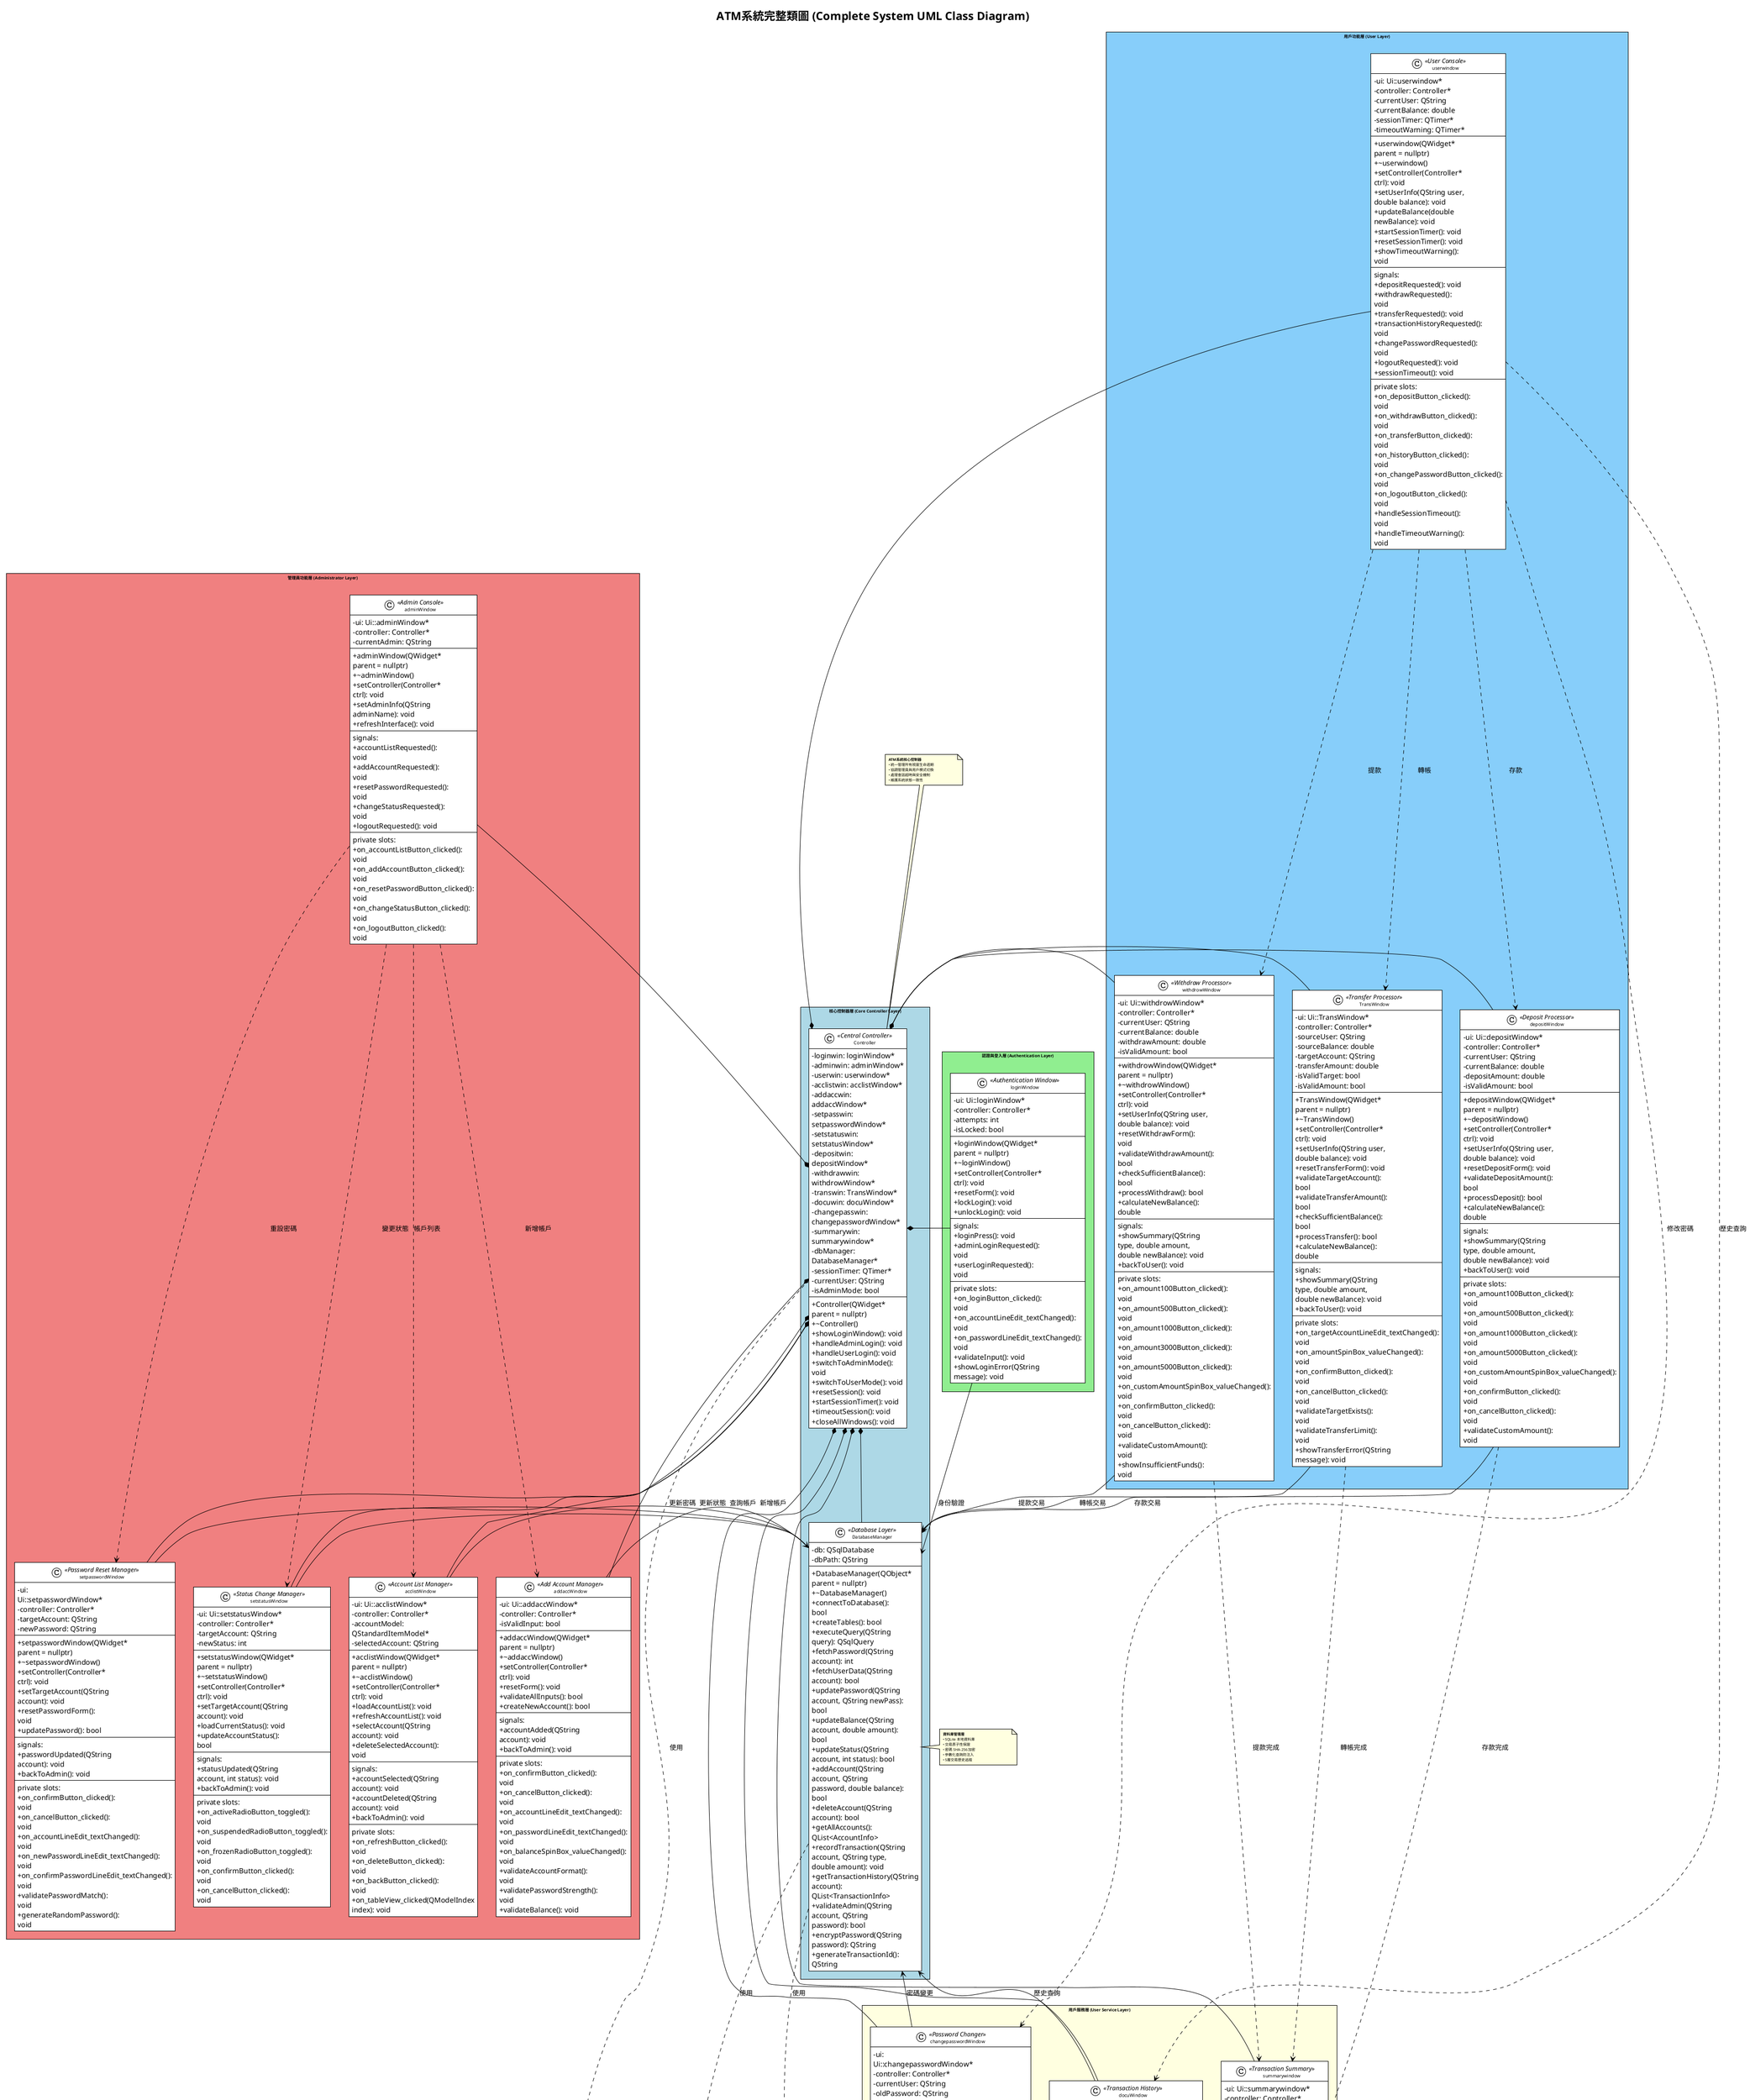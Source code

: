 @startuml ATM Complete System UML Class Diagram
!theme plain

' PowerPoint 長方形佈局優化設定
skinparam backgroundColor White
skinparam classBackgroundColor White
skinparam classBorderColor Black
skinparam classBorderThickness 1
skinparam classAttributeIconSize 0
skinparam classFontSize 9
skinparam classFontName Arial
skinparam packageFontSize 8
skinparam packageBackgroundColor LightGray
skinparam packageBorderColor Black
skinparam packageBorderThickness 1
skinparam noteFontSize 7
skinparam noteBackgroundColor LightYellow
skinparam noteBorderColor Black
skinparam arrowColor Black
skinparam arrowThickness 1
skinparam shadowing false
skinparam roundcorner 0
skinparam packageStyle rectangle
skinparam minClassWidth 130
skinparam maxMessageSize 100
skinparam wrapWidth 180

title ATM系統完整類圖 (Complete System UML Class Diagram)

' ===== 核心控制器層 =====
package "核心控制器層 (Core Controller Layer)" #LightBlue {
    class Controller <<Central Controller>> {
        - loginwin: loginWindow*
        - adminwin: adminWindow*
        - userwin: userwindow*
        - acclistwin: acclistWindow*
        - addaccwin: addaccWindow*
        - setpasswin: setpasswordWindow*
        - setstatuswin: setstatusWindow*
        - depositwin: depositWindow*
        - withdrawwin: withdrowWindow*
        - transwin: TransWindow*
        - docuwin: docuWindow*
        - changepasswin: changepasswordWindow*
        - summarywin: summarywindow*
        - dbManager: DatabaseManager*
        - sessionTimer: QTimer*
        - currentUser: QString
        - isAdminMode: bool
        --
        + Controller(QWidget* parent = nullptr)
        + ~Controller()
        + showLoginWindow(): void
        + handleAdminLogin(): void
        + handleUserLogin(): void
        + switchToAdminMode(): void
        + switchToUserMode(): void
        + resetSession(): void
        + startSessionTimer(): void
        + timeoutSession(): void
        + closeAllWindows(): void
    }

    class DatabaseManager <<Database Layer>> {
        - db: QSqlDatabase
        - dbPath: QString
        --
        + DatabaseManager(QObject* parent = nullptr)
        + ~DatabaseManager()
        + connectToDatabase(): bool
        + createTables(): bool
        + executeQuery(QString query): QSqlQuery
        + fetchPassword(QString account): int
        + fetchUserData(QString account): bool
        + updatePassword(QString account, QString newPass): bool
        + updateBalance(QString account, double amount): bool
        + updateStatus(QString account, int status): bool
        + addAccount(QString account, QString password, double balance): bool
        + deleteAccount(QString account): bool
        + getAllAccounts(): QList<AccountInfo>
        + recordTransaction(QString account, QString type, double amount): void
        + getTransactionHistory(QString account): QList<TransactionInfo>
        + validateAdmin(QString account, QString password): bool
        + encryptPassword(QString password): QString
        + generateTransactionId(): QString
    }
}

' ===== 認證與登入層 =====
package "認證與登入層 (Authentication Layer)" #LightGreen {
    class loginWindow <<Authentication Window>> {
        - ui: Ui::loginWindow*
        - controller: Controller*
        - attempts: int
        - isLocked: bool
        --
        + loginWindow(QWidget* parent = nullptr)
        + ~loginWindow()
        + setController(Controller* ctrl): void
        + resetForm(): void
        + lockLogin(): void
        + unlockLogin(): void
        --
        signals:
        + loginPress(): void
        + adminLoginRequested(): void
        + userLoginRequested(): void
        --
        private slots:
        + on_loginButton_clicked(): void
        + on_accountLineEdit_textChanged(): void
        + on_passwordLineEdit_textChanged(): void
        + validateInput(): void
        + showLoginError(QString message): void
    }
}

' ===== 管理員功能層 =====
package "管理員功能層 (Administrator Layer)" #LightCoral {
    class adminWindow <<Admin Console>> {
        - ui: Ui::adminWindow*
        - controller: Controller*
        - currentAdmin: QString
        --
        + adminWindow(QWidget* parent = nullptr)
        + ~adminWindow()
        + setController(Controller* ctrl): void
        + setAdminInfo(QString adminName): void
        + refreshInterface(): void
        --
        signals:
        + accountListRequested(): void
        + addAccountRequested(): void
        + resetPasswordRequested(): void
        + changeStatusRequested(): void
        + logoutRequested(): void
        --
        private slots:
        + on_accountListButton_clicked(): void
        + on_addAccountButton_clicked(): void
        + on_resetPasswordButton_clicked(): void
        + on_changeStatusButton_clicked(): void
        + on_logoutButton_clicked(): void
    }

    class acclistWindow <<Account List Manager>> {
        - ui: Ui::acclistWindow*
        - controller: Controller*
        - accountModel: QStandardItemModel*
        - selectedAccount: QString
        --
        + acclistWindow(QWidget* parent = nullptr)
        + ~acclistWindow()
        + setController(Controller* ctrl): void
        + loadAccountList(): void
        + refreshAccountList(): void
        + selectAccount(QString account): void
        + deleteSelectedAccount(): void
        --
        signals:
        + accountSelected(QString account): void
        + accountDeleted(QString account): void
        + backToAdmin(): void
        --
        private slots:
        + on_refreshButton_clicked(): void
        + on_deleteButton_clicked(): void
        + on_backButton_clicked(): void
        + on_tableView_clicked(QModelIndex index): void
    }

    class addaccWindow <<Add Account Manager>> {
        - ui: Ui::addaccWindow*
        - controller: Controller*
        - isValidInput: bool
        --
        + addaccWindow(QWidget* parent = nullptr)
        + ~addaccWindow()
        + setController(Controller* ctrl): void
        + resetForm(): void
        + validateAllInputs(): bool
        + createNewAccount(): bool
        --
        signals:
        + accountAdded(QString account): void
        + backToAdmin(): void
        --
        private slots:
        + on_confirmButton_clicked(): void
        + on_cancelButton_clicked(): void
        + on_accountLineEdit_textChanged(): void
        + on_passwordLineEdit_textChanged(): void
        + on_balanceSpinBox_valueChanged(): void
        + validateAccountFormat(): void
        + validatePasswordStrength(): void
        + validateBalance(): void
    }

    class setpasswordWindow <<Password Reset Manager>> {
        - ui: Ui::setpasswordWindow*
        - controller: Controller*
        - targetAccount: QString
        - newPassword: QString
        --
        + setpasswordWindow(QWidget* parent = nullptr)
        + ~setpasswordWindow()
        + setController(Controller* ctrl): void
        + setTargetAccount(QString account): void
        + resetPasswordForm(): void
        + updatePassword(): bool
        --
        signals:
        + passwordUpdated(QString account): void
        + backToAdmin(): void
        --
        private slots:
        + on_confirmButton_clicked(): void
        + on_cancelButton_clicked(): void
        + on_accountLineEdit_textChanged(): void
        + on_newPasswordLineEdit_textChanged(): void
        + on_confirmPasswordLineEdit_textChanged(): void
        + validatePasswordMatch(): void
        + generateRandomPassword(): void
    }

    class setstatusWindow <<Status Change Manager>> {
        - ui: Ui::setstatusWindow*
        - controller: Controller*
        - targetAccount: QString
        - newStatus: int
        --
        + setstatusWindow(QWidget* parent = nullptr)
        + ~setstatusWindow()
        + setController(Controller* ctrl): void
        + setTargetAccount(QString account): void
        + loadCurrentStatus(): void
        + updateAccountStatus(): bool
        --
        signals:
        + statusUpdated(QString account, int status): void
        + backToAdmin(): void
        --
        private slots:
        + on_activeRadioButton_toggled(): void
        + on_suspendedRadioButton_toggled(): void
        + on_frozenRadioButton_toggled(): void
        + on_confirmButton_clicked(): void
        + on_cancelButton_clicked(): void
    }
}

' ===== 用戶功能層 =====
package "用戶功能層 (User Layer)" #LightSkyBlue {
    class userwindow <<User Console>> {
        - ui: Ui::userwindow*
        - controller: Controller*
        - currentUser: QString
        - currentBalance: double
        - sessionTimer: QTimer*
        - timeoutWarning: QTimer*
        --
        + userwindow(QWidget* parent = nullptr)
        + ~userwindow()
        + setController(Controller* ctrl): void
        + setUserInfo(QString user, double balance): void
        + updateBalance(double newBalance): void
        + startSessionTimer(): void
        + resetSessionTimer(): void
        + showTimeoutWarning(): void
        --
        signals:
        + depositRequested(): void
        + withdrawRequested(): void
        + transferRequested(): void
        + transactionHistoryRequested(): void
        + changePasswordRequested(): void
        + logoutRequested(): void
        + sessionTimeout(): void
        --
        private slots:
        + on_depositButton_clicked(): void
        + on_withdrawButton_clicked(): void
        + on_transferButton_clicked(): void
        + on_historyButton_clicked(): void
        + on_changePasswordButton_clicked(): void
        + on_logoutButton_clicked(): void
        + handleSessionTimeout(): void
        + handleTimeoutWarning(): void
    }

    class depositWindow <<Deposit Processor>> {
        - ui: Ui::depositWindow*
        - controller: Controller*
        - currentUser: QString
        - currentBalance: double
        - depositAmount: double
        - isValidAmount: bool
        --
        + depositWindow(QWidget* parent = nullptr)
        + ~depositWindow()
        + setController(Controller* ctrl): void
        + setUserInfo(QString user, double balance): void
        + resetDepositForm(): void
        + validateDepositAmount(): bool
        + processDeposit(): bool
        + calculateNewBalance(): double
        --
        signals:
        + showSummary(QString type, double amount, double newBalance): void
        + backToUser(): void
        --
        private slots:
        + on_amount100Button_clicked(): void
        + on_amount500Button_clicked(): void
        + on_amount1000Button_clicked(): void
        + on_amount5000Button_clicked(): void
        + on_customAmountSpinBox_valueChanged(): void
        + on_confirmButton_clicked(): void
        + on_cancelButton_clicked(): void
        + validateCustomAmount(): void
    }

    class withdrowWindow <<Withdraw Processor>> {
        - ui: Ui::withdrowWindow*
        - controller: Controller*
        - currentUser: QString
        - currentBalance: double
        - withdrawAmount: double
        - isValidAmount: bool
        --
        + withdrowWindow(QWidget* parent = nullptr)
        + ~withdrowWindow()
        + setController(Controller* ctrl): void
        + setUserInfo(QString user, double balance): void
        + resetWithdrawForm(): void
        + validateWithdrawAmount(): bool
        + checkSufficientBalance(): bool
        + processWithdraw(): bool
        + calculateNewBalance(): double
        --
        signals:
        + showSummary(QString type, double amount, double newBalance): void
        + backToUser(): void
        --
        private slots:
        + on_amount100Button_clicked(): void
        + on_amount500Button_clicked(): void
        + on_amount1000Button_clicked(): void
        + on_amount3000Button_clicked(): void
        + on_amount5000Button_clicked(): void
        + on_customAmountSpinBox_valueChanged(): void
        + on_confirmButton_clicked(): void
        + on_cancelButton_clicked(): void
        + validateCustomAmount(): void
        + showInsufficientFunds(): void
    }

    class TransWindow <<Transfer Processor>> {
        - ui: Ui::TransWindow*
        - controller: Controller*
        - sourceUser: QString
        - sourceBalance: double
        - targetAccount: QString
        - transferAmount: double
        - isValidTarget: bool
        - isValidAmount: bool
        --
        + TransWindow(QWidget* parent = nullptr)
        + ~TransWindow()
        + setController(Controller* ctrl): void
        + setUserInfo(QString user, double balance): void
        + resetTransferForm(): void
        + validateTargetAccount(): bool
        + validateTransferAmount(): bool
        + checkSufficientBalance(): bool
        + processTransfer(): bool
        + calculateNewBalance(): double
        --
        signals:
        + showSummary(QString type, double amount, double newBalance): void
        + backToUser(): void
        --
        private slots:
        + on_targetAccountLineEdit_textChanged(): void
        + on_amountSpinBox_valueChanged(): void
        + on_confirmButton_clicked(): void
        + on_cancelButton_clicked(): void
        + validateTargetExists(): void
        + validateTransferLimit(): void
        + showTransferError(QString message): void
    }
}

' ===== 用戶服務層 =====
package "用戶服務層 (User Service Layer)" #LightYellow {
    class changepasswordWindow <<Password Changer>> {
        - ui: Ui::changepasswordWindow*
        - controller: Controller*
        - currentUser: QString
        - oldPassword: QString
        - newPassword: QString
        - confirmPassword: QString
        - isValidOld: bool
        - isValidNew: bool
        - isPasswordMatch: bool
        --
        + changepasswordWindow(QWidget* parent = nullptr)
        + ~changepasswordWindow()
        + setController(Controller* ctrl): void
        + setUserInfo(QString user): void
        + resetPasswordForm(): void
        + validateOldPassword(): bool
        + validateNewPassword(): bool
        + validatePasswordMatch(): bool
        + updatePassword(): bool
        --
        signals:
        + passwordChanged(): void
        + backToUser(): void
        --
        private slots:
        + on_oldPasswordLineEdit_textChanged(): void
        + on_newPasswordLineEdit_textChanged(): void
        + on_confirmPasswordLineEdit_textChanged(): void
        + on_confirmButton_clicked(): void
        + on_cancelButton_clicked(): void
        + checkPasswordStrength(): void
        + showPasswordMismatch(): void
    }

    class docuWindow <<Transaction History>> {
        - ui: Ui::docuWindow*
        - controller: Controller*
        - currentUser: QString
        - transactionModel: QStandardItemModel*
        - historyList: QList<TransactionInfo>
        --
        + docuWindow(QWidget* parent = nullptr)
        + ~docuWindow()
        + setController(Controller* ctrl): void
        + setUserInfo(QString user): void
        + loadTransactionHistory(): void
        + refreshHistory(): void
        + formatTransactionDisplay(): void
        + exportToFile(): void
        --
        signals:
        + backToUser(): void
        --
        private slots:
        + on_refreshButton_clicked(): void
        + on_exportButton_clicked(): void
        + on_backButton_clicked(): void
        + on_tableView_doubleClicked(QModelIndex index): void
        + showTransactionDetails(TransactionInfo transaction): void
    }

    class summarywindow <<Transaction Summary>> {
        - ui: Ui::summarywindow*
        - controller: Controller*
        - transactionType: QString
        - transactionAmount: double
        - newBalance: double
        - transactionId: QString
        - transactionTime: QDateTime
        --
        + summarywindow(QWidget* parent = nullptr)
        + ~summarywindow()
        + setController(Controller* ctrl): void
        + setTransactionInfo(QString type, double amount, double balance): void
        + displaySummary(): void
        + printReceipt(): void
        + generateTransactionId(): QString
        --
        signals:
        + continueTransaction(): void
        + finishTransaction(): void
        + backToUser(): void
        --
        private slots:
        + on_continueButton_clicked(): void
        + on_finishButton_clicked(): void
        + on_printButton_clicked(): void
        + on_backButton_clicked(): void
        + showTransactionComplete(): void
    }
}

' ===== 資料模型層 =====
package "資料模型層 (Data Model Layer)" #LightPink {
    class AccountInfo <<Data Model>> {
        + account: QString
        + balance: double
        + status: int
        + createDate: QDateTime
        + lastLogin: QDateTime
        --
        + AccountInfo()
        + AccountInfo(QString acc, double bal, int stat)
        + isActive(): bool
        + isSuspended(): bool
        + isFrozen(): bool
        + getStatusString(): QString
    }

    class TransactionInfo <<Data Model>> {
        + transactionId: QString
        + account: QString
        + type: QString
        + amount: double
        + balance: double
        + timestamp: QDateTime
        + description: QString
        --
        + TransactionInfo()
        + TransactionInfo(QString id, QString acc, QString t, double amt)
        + isDeposit(): bool
        + isWithdraw(): bool
        + isTransfer(): bool
        + formatAmount(): QString
        + formatTimestamp(): QString
    }

    class UserSession <<Session Model>> {
        + userId: QString
        + loginTime: QDateTime
        + lastActivity: QDateTime
        + isAdmin: bool
        + isActive: bool
        + timeoutDuration: int
        --
        + UserSession()
        + UserSession(QString user, bool admin)
        + updateActivity(): void
        + isExpired(): bool
        + getRemainingTime(): int
        + extendSession(): void
        + terminateSession(): void
    }
}

' ===== 核心關係 =====
Controller *-- loginWindow
Controller *-- adminWindow
Controller *-- userwindow
Controller *-- DatabaseManager

' ===== 管理員關係 =====
Controller *-- acclistWindow
Controller *-- addaccWindow
Controller *-- setpasswordWindow
Controller *-- setstatusWindow

adminWindow -.-> acclistWindow : "帳戶列表"
adminWindow -.-> addaccWindow : "新增帳戶"
adminWindow -.-> setpasswordWindow : "重設密碼"
adminWindow -.-> setstatusWindow : "變更狀態"

' ===== 用戶關係 =====
Controller *-- depositWindow
Controller *-- withdrowWindow
Controller *-- TransWindow
Controller *-- changepasswordWindow
Controller *-- docuWindow
Controller *-- summarywindow

userwindow -.-> depositWindow : "存款"
userwindow -.-> withdrowWindow : "提款"
userwindow -.-> TransWindow : "轉帳"
userwindow -.-> docuWindow : "歷史查詢"
userwindow -.-> changepasswordWindow : "修改密碼"

' ===== 交易摘要關係 =====
depositWindow -.-> summarywindow : "存款完成"
withdrowWindow -.-> summarywindow : "提款完成"
TransWindow -.-> summarywindow : "轉帳完成"

' ===== 資料庫存取關係 =====
acclistWindow --> DatabaseManager : "查詢帳戶"
addaccWindow --> DatabaseManager : "新增帳戶"
setpasswordWindow --> DatabaseManager : "更新密碼"
setstatusWindow --> DatabaseManager : "更新狀態"
depositWindow --> DatabaseManager : "存款交易"
withdrowWindow --> DatabaseManager : "提款交易"
TransWindow --> DatabaseManager : "轉帳交易"
changepasswordWindow --> DatabaseManager : "密碼變更"
docuWindow --> DatabaseManager : "歷史查詢"
loginWindow --> DatabaseManager : "身份驗證"

' ===== 資料模型關係 =====
DatabaseManager ..> AccountInfo : "使用"
DatabaseManager ..> TransactionInfo : "使用"
Controller ..> UserSession : "使用"

' ===== 系統架構說明 =====
note top of Controller
  **ATM系統核心控制器**
  • 統一管理所有視窗生命週期
  • 協調管理員與用戶模式切換
  • 處理會話超時與安全機制
  • 維護系統狀態一致性
end note

note right of DatabaseManager
  **資料庫管理層**
  • SQLite 本地資料庫
  • 交易原子性保證
  • 密碼 SHA-256 加密
  • 參數化查詢防注入
  • 5層交易歷史追蹤
end note

note bottom of summarywindow
  **交易確認機制**
  • 統一交易摘要介面
  • 即時餘額更新顯示
  • 交易記錄生成
  • 列印收據功能
  • 用戶操作確認
end note

@enduml
